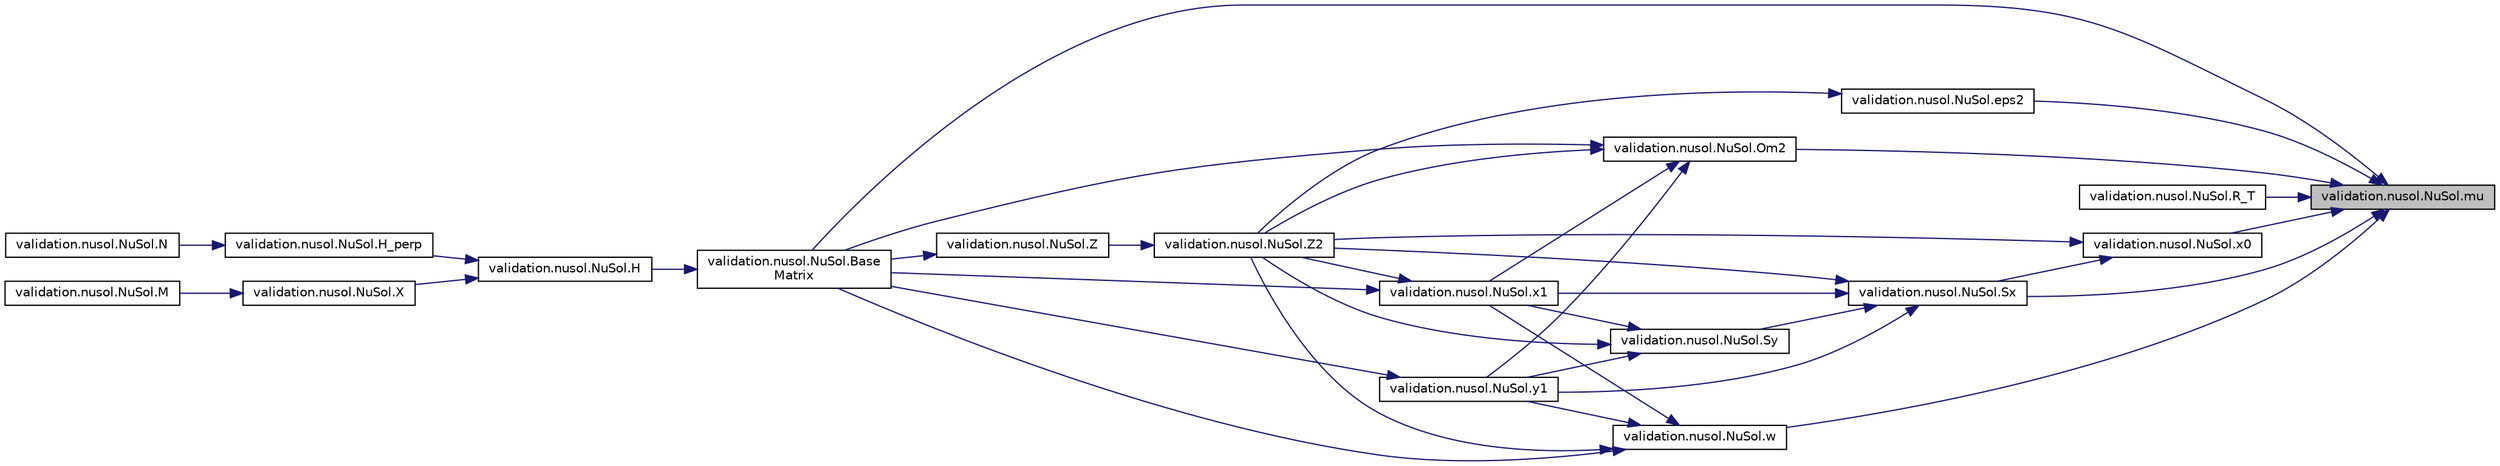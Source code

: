digraph "validation.nusol.NuSol.mu"
{
 // INTERACTIVE_SVG=YES
 // LATEX_PDF_SIZE
  edge [fontname="Helvetica",fontsize="10",labelfontname="Helvetica",labelfontsize="10"];
  node [fontname="Helvetica",fontsize="10",shape=record];
  rankdir="RL";
  Node1 [label="validation.nusol.NuSol.mu",height=0.2,width=0.4,color="black", fillcolor="grey75", style="filled", fontcolor="black",tooltip=" "];
  Node1 -> Node2 [dir="back",color="midnightblue",fontsize="10",style="solid",fontname="Helvetica"];
  Node2 [label="validation.nusol.NuSol.Base\lMatrix",height=0.2,width=0.4,color="black", fillcolor="white", style="filled",URL="$classvalidation_1_1nusol_1_1_nu_sol.html#af9c5b785eac2717af7368d4957c43b39",tooltip=" "];
  Node2 -> Node3 [dir="back",color="midnightblue",fontsize="10",style="solid",fontname="Helvetica"];
  Node3 [label="validation.nusol.NuSol.H",height=0.2,width=0.4,color="black", fillcolor="white", style="filled",URL="$classvalidation_1_1nusol_1_1_nu_sol.html#aba781a514eb491bc4b3efe988c1ef1c3",tooltip=" "];
  Node3 -> Node4 [dir="back",color="midnightblue",fontsize="10",style="solid",fontname="Helvetica"];
  Node4 [label="validation.nusol.NuSol.H_perp",height=0.2,width=0.4,color="black", fillcolor="white", style="filled",URL="$classvalidation_1_1nusol_1_1_nu_sol.html#af86e899b1bd0f91aade51ed4b60b6722",tooltip=" "];
  Node4 -> Node5 [dir="back",color="midnightblue",fontsize="10",style="solid",fontname="Helvetica"];
  Node5 [label="validation.nusol.NuSol.N",height=0.2,width=0.4,color="black", fillcolor="white", style="filled",URL="$classvalidation_1_1nusol_1_1_nu_sol.html#ac7ce3a7e4772ecc0dffec40f03d695d9",tooltip=" "];
  Node3 -> Node6 [dir="back",color="midnightblue",fontsize="10",style="solid",fontname="Helvetica"];
  Node6 [label="validation.nusol.NuSol.X",height=0.2,width=0.4,color="black", fillcolor="white", style="filled",URL="$classvalidation_1_1nusol_1_1_nu_sol.html#a130d8ad1d19174eb9cf6c79e97fa6fae",tooltip=" "];
  Node6 -> Node7 [dir="back",color="midnightblue",fontsize="10",style="solid",fontname="Helvetica"];
  Node7 [label="validation.nusol.NuSol.M",height=0.2,width=0.4,color="black", fillcolor="white", style="filled",URL="$classvalidation_1_1nusol_1_1_nu_sol.html#a850053191c9c121bfdc3e6bfd70d89ca",tooltip=" "];
  Node1 -> Node8 [dir="back",color="midnightblue",fontsize="10",style="solid",fontname="Helvetica"];
  Node8 [label="validation.nusol.NuSol.eps2",height=0.2,width=0.4,color="black", fillcolor="white", style="filled",URL="$classvalidation_1_1nusol_1_1_nu_sol.html#abf299defc717937baad1b0ff7178cbeb",tooltip=" "];
  Node8 -> Node9 [dir="back",color="midnightblue",fontsize="10",style="solid",fontname="Helvetica"];
  Node9 [label="validation.nusol.NuSol.Z2",height=0.2,width=0.4,color="black", fillcolor="white", style="filled",URL="$classvalidation_1_1nusol_1_1_nu_sol.html#a84020a925d3b72f2d0b4c33b71873a50",tooltip=" "];
  Node9 -> Node10 [dir="back",color="midnightblue",fontsize="10",style="solid",fontname="Helvetica"];
  Node10 [label="validation.nusol.NuSol.Z",height=0.2,width=0.4,color="black", fillcolor="white", style="filled",URL="$classvalidation_1_1nusol_1_1_nu_sol.html#a8eae38e90a6375737b089b965072a3a6",tooltip=" "];
  Node10 -> Node2 [dir="back",color="midnightblue",fontsize="10",style="solid",fontname="Helvetica"];
  Node1 -> Node11 [dir="back",color="midnightblue",fontsize="10",style="solid",fontname="Helvetica"];
  Node11 [label="validation.nusol.NuSol.Om2",height=0.2,width=0.4,color="black", fillcolor="white", style="filled",URL="$classvalidation_1_1nusol_1_1_nu_sol.html#a20b25b4263a18aceddf4b54bd23aac3e",tooltip=" "];
  Node11 -> Node2 [dir="back",color="midnightblue",fontsize="10",style="solid",fontname="Helvetica"];
  Node11 -> Node12 [dir="back",color="midnightblue",fontsize="10",style="solid",fontname="Helvetica"];
  Node12 [label="validation.nusol.NuSol.x1",height=0.2,width=0.4,color="black", fillcolor="white", style="filled",URL="$classvalidation_1_1nusol_1_1_nu_sol.html#a8c8046da94c7ba45844c37b9b8294b46",tooltip=" "];
  Node12 -> Node2 [dir="back",color="midnightblue",fontsize="10",style="solid",fontname="Helvetica"];
  Node12 -> Node9 [dir="back",color="midnightblue",fontsize="10",style="solid",fontname="Helvetica"];
  Node11 -> Node13 [dir="back",color="midnightblue",fontsize="10",style="solid",fontname="Helvetica"];
  Node13 [label="validation.nusol.NuSol.y1",height=0.2,width=0.4,color="black", fillcolor="white", style="filled",URL="$classvalidation_1_1nusol_1_1_nu_sol.html#a9d3ea4049c774b0888571b6ea79d01b9",tooltip=" "];
  Node13 -> Node2 [dir="back",color="midnightblue",fontsize="10",style="solid",fontname="Helvetica"];
  Node11 -> Node9 [dir="back",color="midnightblue",fontsize="10",style="solid",fontname="Helvetica"];
  Node1 -> Node14 [dir="back",color="midnightblue",fontsize="10",style="solid",fontname="Helvetica"];
  Node14 [label="validation.nusol.NuSol.R_T",height=0.2,width=0.4,color="black", fillcolor="white", style="filled",URL="$classvalidation_1_1nusol_1_1_nu_sol.html#a39b97a785680ab4ddf162f654b610857",tooltip=" "];
  Node1 -> Node15 [dir="back",color="midnightblue",fontsize="10",style="solid",fontname="Helvetica"];
  Node15 [label="validation.nusol.NuSol.Sx",height=0.2,width=0.4,color="black", fillcolor="white", style="filled",URL="$classvalidation_1_1nusol_1_1_nu_sol.html#aa4261efb41acd505662f541fb694f11f",tooltip=" "];
  Node15 -> Node16 [dir="back",color="midnightblue",fontsize="10",style="solid",fontname="Helvetica"];
  Node16 [label="validation.nusol.NuSol.Sy",height=0.2,width=0.4,color="black", fillcolor="white", style="filled",URL="$classvalidation_1_1nusol_1_1_nu_sol.html#a8806d4114f46a1a9966ea2ba7bc1568b",tooltip=" "];
  Node16 -> Node12 [dir="back",color="midnightblue",fontsize="10",style="solid",fontname="Helvetica"];
  Node16 -> Node13 [dir="back",color="midnightblue",fontsize="10",style="solid",fontname="Helvetica"];
  Node16 -> Node9 [dir="back",color="midnightblue",fontsize="10",style="solid",fontname="Helvetica"];
  Node15 -> Node12 [dir="back",color="midnightblue",fontsize="10",style="solid",fontname="Helvetica"];
  Node15 -> Node13 [dir="back",color="midnightblue",fontsize="10",style="solid",fontname="Helvetica"];
  Node15 -> Node9 [dir="back",color="midnightblue",fontsize="10",style="solid",fontname="Helvetica"];
  Node1 -> Node17 [dir="back",color="midnightblue",fontsize="10",style="solid",fontname="Helvetica"];
  Node17 [label="validation.nusol.NuSol.w",height=0.2,width=0.4,color="black", fillcolor="white", style="filled",URL="$classvalidation_1_1nusol_1_1_nu_sol.html#a8211523206e9e79c2709fc1e2cbc13e8",tooltip=" "];
  Node17 -> Node2 [dir="back",color="midnightblue",fontsize="10",style="solid",fontname="Helvetica"];
  Node17 -> Node12 [dir="back",color="midnightblue",fontsize="10",style="solid",fontname="Helvetica"];
  Node17 -> Node13 [dir="back",color="midnightblue",fontsize="10",style="solid",fontname="Helvetica"];
  Node17 -> Node9 [dir="back",color="midnightblue",fontsize="10",style="solid",fontname="Helvetica"];
  Node1 -> Node18 [dir="back",color="midnightblue",fontsize="10",style="solid",fontname="Helvetica"];
  Node18 [label="validation.nusol.NuSol.x0",height=0.2,width=0.4,color="black", fillcolor="white", style="filled",URL="$classvalidation_1_1nusol_1_1_nu_sol.html#ae83be5801fcd37dec332a6b221e10747",tooltip=" "];
  Node18 -> Node15 [dir="back",color="midnightblue",fontsize="10",style="solid",fontname="Helvetica"];
  Node18 -> Node9 [dir="back",color="midnightblue",fontsize="10",style="solid",fontname="Helvetica"];
}
